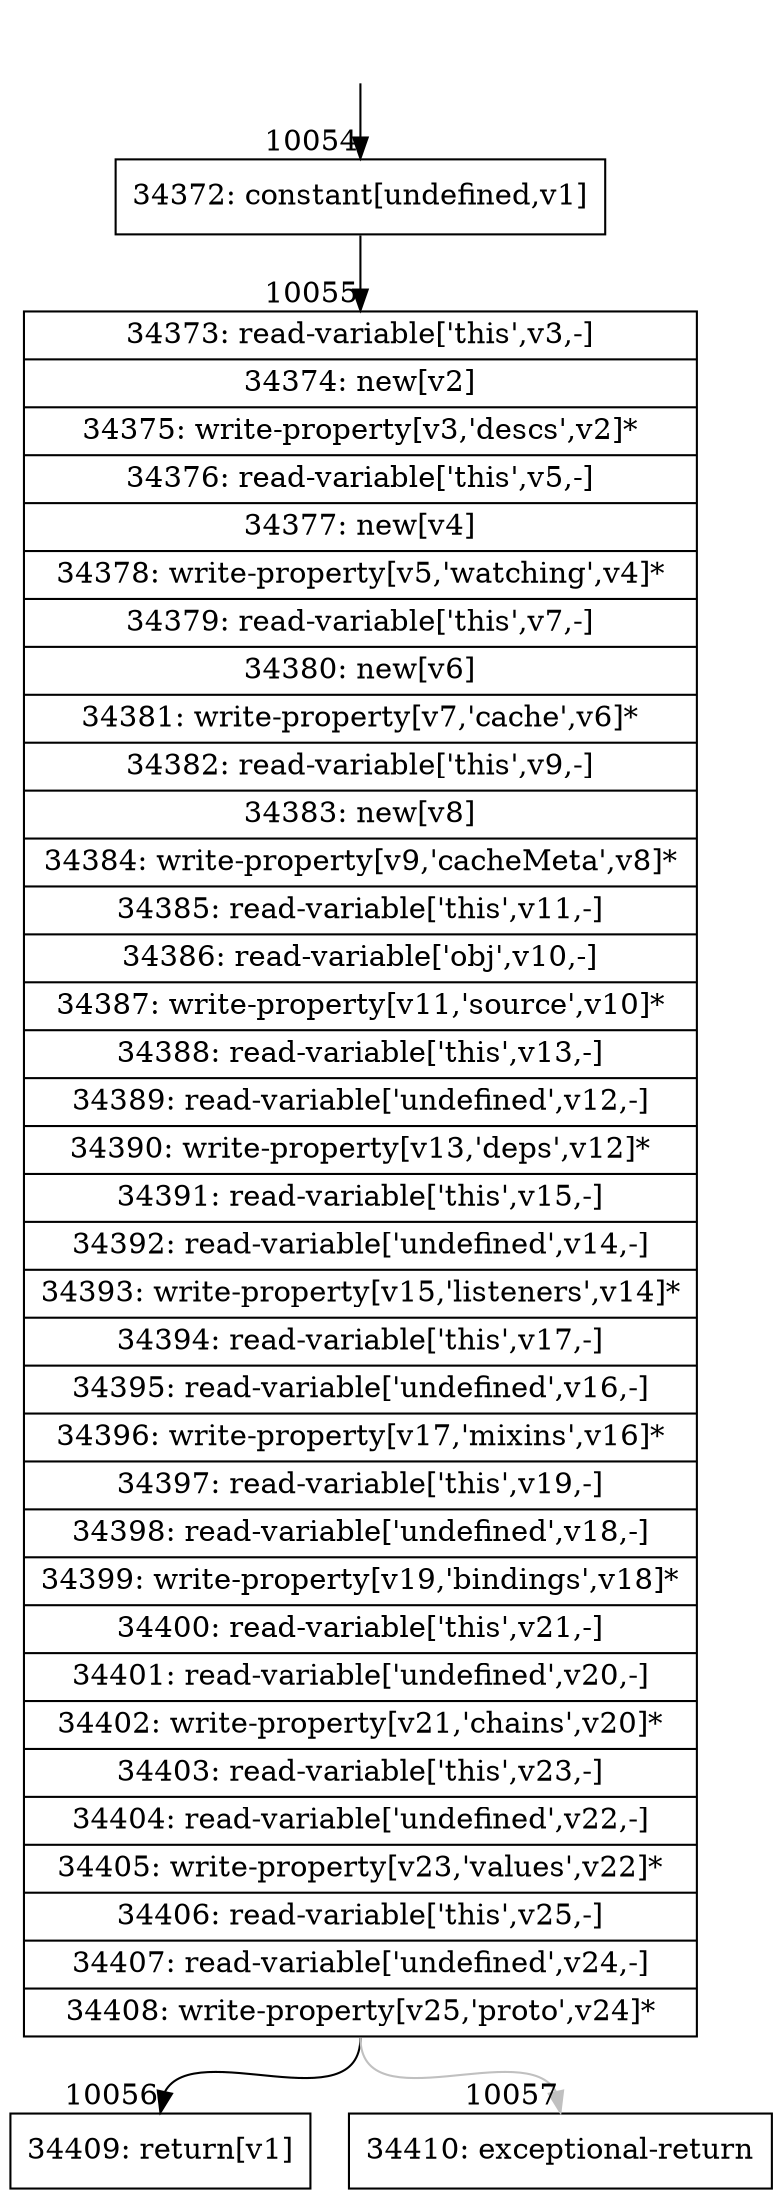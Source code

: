 digraph {
rankdir="TD"
BB_entry861[shape=none,label=""];
BB_entry861 -> BB10054 [tailport=s, headport=n, headlabel="    10054"]
BB10054 [shape=record label="{34372: constant[undefined,v1]}" ] 
BB10054 -> BB10055 [tailport=s, headport=n, headlabel="      10055"]
BB10055 [shape=record label="{34373: read-variable['this',v3,-]|34374: new[v2]|34375: write-property[v3,'descs',v2]*|34376: read-variable['this',v5,-]|34377: new[v4]|34378: write-property[v5,'watching',v4]*|34379: read-variable['this',v7,-]|34380: new[v6]|34381: write-property[v7,'cache',v6]*|34382: read-variable['this',v9,-]|34383: new[v8]|34384: write-property[v9,'cacheMeta',v8]*|34385: read-variable['this',v11,-]|34386: read-variable['obj',v10,-]|34387: write-property[v11,'source',v10]*|34388: read-variable['this',v13,-]|34389: read-variable['undefined',v12,-]|34390: write-property[v13,'deps',v12]*|34391: read-variable['this',v15,-]|34392: read-variable['undefined',v14,-]|34393: write-property[v15,'listeners',v14]*|34394: read-variable['this',v17,-]|34395: read-variable['undefined',v16,-]|34396: write-property[v17,'mixins',v16]*|34397: read-variable['this',v19,-]|34398: read-variable['undefined',v18,-]|34399: write-property[v19,'bindings',v18]*|34400: read-variable['this',v21,-]|34401: read-variable['undefined',v20,-]|34402: write-property[v21,'chains',v20]*|34403: read-variable['this',v23,-]|34404: read-variable['undefined',v22,-]|34405: write-property[v23,'values',v22]*|34406: read-variable['this',v25,-]|34407: read-variable['undefined',v24,-]|34408: write-property[v25,'proto',v24]*}" ] 
BB10055 -> BB10056 [tailport=s, headport=n, headlabel="      10056"]
BB10055 -> BB10057 [tailport=s, headport=n, color=gray, headlabel="      10057"]
BB10056 [shape=record label="{34409: return[v1]}" ] 
BB10057 [shape=record label="{34410: exceptional-return}" ] 
//#$~ 18104
}
